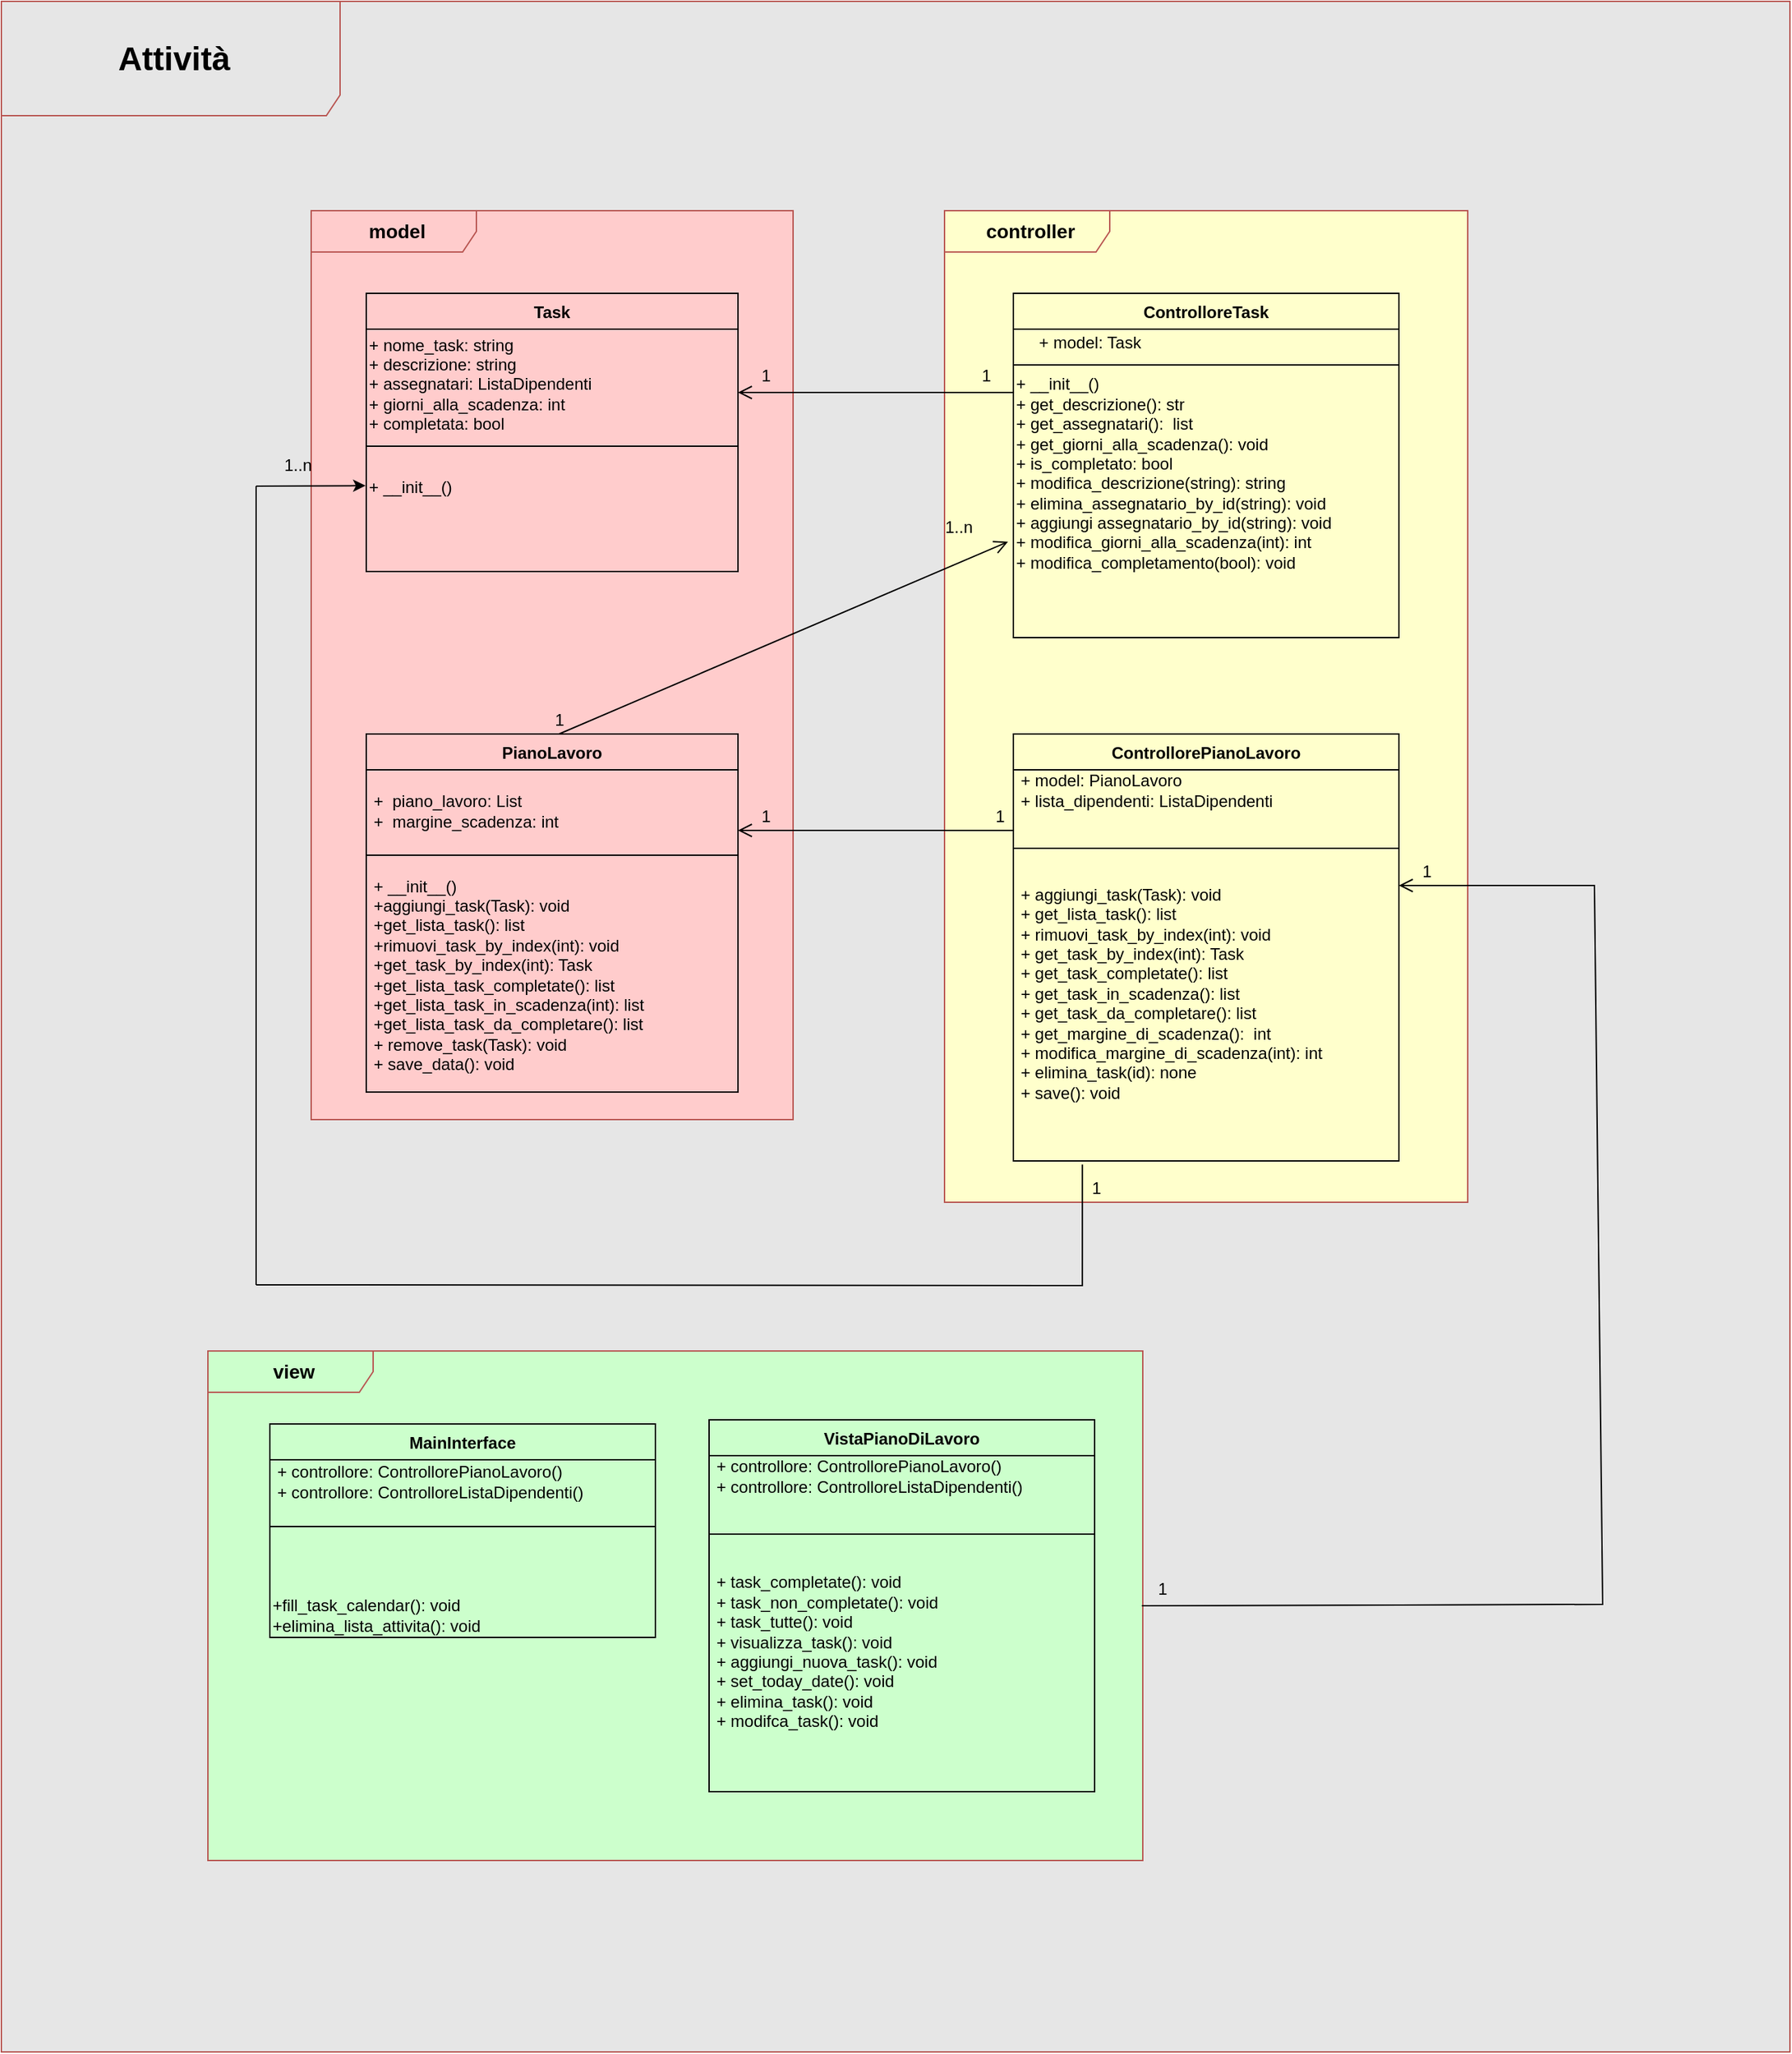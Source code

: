 <mxfile version="18.1.2" type="google"><diagram id="C5RBs43oDa-KdzZeNtuy" name="Page-1"><mxGraphModel grid="0" page="0" gridSize="10" guides="1" tooltips="1" connect="1" arrows="1" fold="1" pageScale="1" pageWidth="827" pageHeight="1169" math="0" shadow="0"><root><mxCell id="WIyWlLk6GJQsqaUBKTNV-0"/><mxCell id="WIyWlLk6GJQsqaUBKTNV-1" parent="WIyWlLk6GJQsqaUBKTNV-0"/><mxCell id="D4l3X1oQ8XKQ9FcIZuwr-25" value="&lt;b&gt;&lt;font style=&quot;font-size: 24px;&quot;&gt;Attività&lt;br&gt;&lt;/font&gt;&lt;/b&gt;" style="shape=umlFrame;whiteSpace=wrap;html=1;width=246;height=83;boundedLbl=1;verticalAlign=middle;align=center;spacingLeft=5;fillColor=#E6E6E6;strokeColor=#b85450;gradientColor=none;swimlaneFillColor=#E6E6E6;shadow=0;sketch=0;" vertex="1" parent="WIyWlLk6GJQsqaUBKTNV-1"><mxGeometry x="-175" y="-172" width="1299" height="1489" as="geometry"/></mxCell><mxCell id="D4l3X1oQ8XKQ9FcIZuwr-3" value="&lt;b&gt;&lt;font style=&quot;font-size: 14px&quot;&gt;view&lt;/font&gt;&lt;/b&gt;" style="shape=umlFrame;whiteSpace=wrap;html=1;width=120;height=30;boundedLbl=1;verticalAlign=middle;align=center;spacingLeft=5;fillColor=#CCFFCC;strokeColor=#b85450;gradientColor=none;swimlaneFillColor=#CCFFCC;shadow=0;sketch=0;" vertex="1" parent="WIyWlLk6GJQsqaUBKTNV-1"><mxGeometry x="-25" y="808" width="679" height="370" as="geometry"/></mxCell><mxCell id="D4l3X1oQ8XKQ9FcIZuwr-1" value="&lt;b&gt;&lt;font style=&quot;font-size: 14px&quot;&gt;controller&lt;/font&gt;&lt;/b&gt;" style="shape=umlFrame;whiteSpace=wrap;html=1;width=120;height=30;boundedLbl=1;verticalAlign=middle;align=center;spacingLeft=5;fillColor=#FFFFCC;strokeColor=#b85450;gradientColor=none;swimlaneFillColor=#FFFFCC;shadow=0;sketch=0;" vertex="1" parent="WIyWlLk6GJQsqaUBKTNV-1"><mxGeometry x="510" y="-20" width="380" height="720" as="geometry"/></mxCell><mxCell id="D4l3X1oQ8XKQ9FcIZuwr-0" value="&lt;b&gt;&lt;font style=&quot;font-size: 14px&quot;&gt;model&lt;/font&gt;&lt;/b&gt;" style="shape=umlFrame;whiteSpace=wrap;html=1;width=120;height=30;boundedLbl=1;verticalAlign=middle;align=center;spacingLeft=5;fillColor=#FFCCCC;strokeColor=#b85450;gradientColor=none;swimlaneFillColor=#FFCCCC;shadow=0;sketch=0;" vertex="1" parent="WIyWlLk6GJQsqaUBKTNV-1"><mxGeometry x="50" y="-20" width="350" height="660" as="geometry"/></mxCell><mxCell id="zkfFHV4jXpPFQw0GAbJ--0" value="PianoLavoro" style="swimlane;fontStyle=1;align=center;verticalAlign=top;childLayout=stackLayout;horizontal=1;startSize=26;horizontalStack=0;resizeParent=1;resizeLast=0;collapsible=1;marginBottom=0;rounded=0;shadow=0;strokeWidth=1;fillColor=#FFCCCC;" vertex="1" parent="WIyWlLk6GJQsqaUBKTNV-1"><mxGeometry x="90" y="360" width="270" height="260" as="geometry"><mxRectangle x="230" y="140" width="160" height="26" as="alternateBounds"/></mxGeometry></mxCell><mxCell id="ARtp8-XPUObO748TxBJd-7" value="&amp;nbsp; &lt;br&gt;&amp;nbsp;+ &amp;nbsp;piano_lavoro: List&lt;br&gt;&amp;nbsp;+ &amp;nbsp;margine_scadenza: int&lt;br&gt;&amp;nbsp;" style="text;html=1;align=left;verticalAlign=middle;resizable=0;points=[];autosize=1;strokeColor=none;" vertex="1" parent="zkfFHV4jXpPFQw0GAbJ--0"><mxGeometry y="26" width="270" height="60" as="geometry"/></mxCell><mxCell id="zkfFHV4jXpPFQw0GAbJ--4" value="" style="line;html=1;strokeWidth=1;align=left;verticalAlign=middle;spacingTop=-1;spacingLeft=3;spacingRight=3;rotatable=0;labelPosition=right;points=[];portConstraint=eastwest;" vertex="1" parent="zkfFHV4jXpPFQw0GAbJ--0"><mxGeometry y="86" width="270" height="4" as="geometry"/></mxCell><mxCell id="ARtp8-XPUObO748TxBJd-10" value="&amp;nbsp; &lt;br&gt;&amp;nbsp;+ __init__()&lt;br&gt;&amp;nbsp;+aggiungi_task(Task): void&lt;br&gt;&amp;nbsp;+get_lista_task(): list&lt;br&gt;&amp;nbsp;+rimuovi_task_by_index(int): void&lt;br&gt;&amp;nbsp;+get_task_by_index(int): Task&amp;nbsp;&lt;br&gt;&amp;nbsp;+get_lista_task_completate(): list&lt;br&gt;&amp;nbsp;+get_lista_task_in_scadenza(int): list&lt;br&gt;&amp;nbsp;+get_lista_task_da_completare(): list&amp;nbsp;&lt;br&gt;&amp;nbsp;+ remove_task(Task): void&amp;nbsp;&lt;br&gt;&amp;nbsp;+ save_data(): void&lt;br&gt;&amp;nbsp; &amp;nbsp;" style="text;html=1;align=left;verticalAlign=middle;resizable=0;points=[];autosize=1;strokeColor=none;" vertex="1" parent="zkfFHV4jXpPFQw0GAbJ--0"><mxGeometry y="90" width="270" height="170" as="geometry"/></mxCell><mxCell id="zkfFHV4jXpPFQw0GAbJ--6" value="ControllorePianoLavoro" style="swimlane;fontStyle=1;align=center;verticalAlign=top;childLayout=stackLayout;horizontal=1;startSize=26;horizontalStack=0;resizeParent=1;resizeLast=0;collapsible=1;marginBottom=0;rounded=0;shadow=0;strokeWidth=1;fillColor=#FFFFCC;" vertex="1" parent="WIyWlLk6GJQsqaUBKTNV-1"><mxGeometry x="560" y="360" width="280" height="310" as="geometry"><mxRectangle x="130" y="380" width="160" height="26" as="alternateBounds"/></mxGeometry></mxCell><mxCell id="MQXi9SdfLZg0pw7_xdhY-0" value="&lt;div&gt;&amp;nbsp;+ model: PianoLavoro&lt;/div&gt;&lt;div&gt;&amp;nbsp;+ lista_dipendenti: ListaDipendenti&lt;br&gt;&lt;/div&gt;" style="text;html=1;align=left;verticalAlign=middle;resizable=0;points=[];autosize=1;strokeColor=none;" vertex="1" parent="zkfFHV4jXpPFQw0GAbJ--6"><mxGeometry y="26" width="280" height="30" as="geometry"/></mxCell><mxCell id="zkfFHV4jXpPFQw0GAbJ--9" value="" style="line;html=1;strokeWidth=1;align=left;verticalAlign=middle;spacingTop=-1;spacingLeft=3;spacingRight=3;rotatable=0;labelPosition=right;points=[];portConstraint=eastwest;" vertex="1" parent="zkfFHV4jXpPFQw0GAbJ--6"><mxGeometry y="56" width="280" height="54" as="geometry"/></mxCell><mxCell id="ARtp8-XPUObO748TxBJd-12" value="&amp;nbsp;+ aggiungi_task(Task): void&lt;br&gt;&amp;nbsp;+ get_lista_task(): list&lt;br&gt;&amp;nbsp;+ rimuovi_task_by_index(int): void&lt;br&gt;&amp;nbsp;+ get_task_by_index(int): Task&lt;br&gt;&amp;nbsp;+ get_task_completate(): list&lt;br&gt;&amp;nbsp;+ get_task_in_scadenza(): list&lt;br&gt;&amp;nbsp;+ get_task_da_completare(): list&lt;br&gt;&amp;nbsp;+ get_margine_di_scadenza():&amp;nbsp; int&lt;br&gt;&amp;nbsp;+ modifica_margine_di_scadenza(int): int&lt;br&gt;&lt;div&gt;&amp;nbsp;+ elimina_task(id): none&lt;/div&gt;&lt;div&gt;&amp;nbsp;+ save(): void&lt;/div&gt;&lt;div&gt;&lt;br&gt;&lt;/div&gt;&lt;br&gt;&amp;nbsp;" style="text;html=1;align=left;verticalAlign=middle;resizable=0;points=[];autosize=1;strokeColor=none;" vertex="1" parent="zkfFHV4jXpPFQw0GAbJ--6"><mxGeometry y="110" width="280" height="200" as="geometry"/></mxCell><mxCell id="5o0fZY6qySBNZTVfCfYm-6" value="ControlloreTask" style="swimlane;fontStyle=1;align=center;verticalAlign=top;childLayout=stackLayout;horizontal=1;startSize=26;horizontalStack=0;resizeParent=1;resizeLast=0;collapsible=1;marginBottom=0;rounded=0;shadow=0;strokeWidth=1;fillColor=#FFFFCC;" vertex="1" parent="WIyWlLk6GJQsqaUBKTNV-1"><mxGeometry x="560" y="40" width="280" height="250" as="geometry"><mxRectangle x="130" y="380" width="160" height="26" as="alternateBounds"/></mxGeometry></mxCell><mxCell id="ARtp8-XPUObO748TxBJd-4" value="&amp;nbsp; &amp;nbsp; &amp;nbsp;+ model: Task&amp;nbsp;" style="text;html=1;align=left;verticalAlign=middle;resizable=0;points=[];autosize=1;strokeColor=none;" vertex="1" parent="5o0fZY6qySBNZTVfCfYm-6"><mxGeometry y="26" width="280" height="20" as="geometry"/></mxCell><mxCell id="5o0fZY6qySBNZTVfCfYm-9" value="" style="line;html=1;strokeWidth=1;align=left;verticalAlign=middle;spacingTop=-1;spacingLeft=3;spacingRight=3;rotatable=0;labelPosition=right;points=[];portConstraint=eastwest;" vertex="1" parent="5o0fZY6qySBNZTVfCfYm-6"><mxGeometry y="46" width="280" height="12" as="geometry"/></mxCell><mxCell id="ARtp8-XPUObO748TxBJd-5" value="&lt;div&gt;&lt;span&gt;+ __init__()&lt;/span&gt;&lt;br&gt;&lt;/div&gt;&lt;div&gt;+ get_descrizione(): str&lt;/div&gt;&lt;div&gt;+ get_assegnatari():&amp;nbsp; list&lt;/div&gt;&lt;div&gt;+ get_giorni_alla_scadenza(): void&amp;nbsp;&lt;/div&gt;&lt;div&gt;+ is_completato: bool&amp;nbsp;&lt;/div&gt;&lt;div&gt;+ modifica_descrizione(string): string&lt;/div&gt;&lt;div&gt;+ elimina_assegnatario_by_id(string): void&lt;/div&gt;&lt;div&gt;+ aggiungi assegnatario_by_id(string): void&lt;br&gt;&lt;/div&gt;&lt;div&gt;+ modifica_giorni_alla_scadenza(int): int&lt;br&gt;&lt;/div&gt;&lt;div&gt;+ modifica_completamento(bool): void&lt;/div&gt;&lt;span&gt;&lt;div&gt;&lt;br&gt;&lt;/div&gt;&lt;/span&gt;" style="text;html=1;align=left;verticalAlign=middle;resizable=0;points=[];autosize=1;strokeColor=none;" vertex="1" parent="5o0fZY6qySBNZTVfCfYm-6"><mxGeometry y="58" width="280" height="160" as="geometry"/></mxCell><mxCell id="5o0fZY6qySBNZTVfCfYm-12" value="Task" style="swimlane;fontStyle=1;align=center;verticalAlign=top;childLayout=stackLayout;horizontal=1;startSize=26;horizontalStack=0;resizeParent=1;resizeLast=0;collapsible=1;marginBottom=0;rounded=0;shadow=0;strokeWidth=1;fillColor=#FFCCCC;" vertex="1" parent="WIyWlLk6GJQsqaUBKTNV-1"><mxGeometry x="90" y="40" width="270" height="202" as="geometry"><mxRectangle x="130" y="380" width="160" height="26" as="alternateBounds"/></mxGeometry></mxCell><mxCell id="ARtp8-XPUObO748TxBJd-0" value="+ nome_task: string&lt;br&gt;+ descrizione: string&lt;br&gt;+ assegnatari: ListaDipendenti&lt;br&gt;+ giorni_alla_scadenza: int&lt;br&gt;+ completata: bool" style="text;html=1;align=left;verticalAlign=middle;resizable=0;points=[];autosize=1;strokeColor=none;" vertex="1" parent="5o0fZY6qySBNZTVfCfYm-12"><mxGeometry y="26" width="270" height="80" as="geometry"/></mxCell><mxCell id="5o0fZY6qySBNZTVfCfYm-15" value="" style="line;html=1;strokeWidth=1;align=left;verticalAlign=middle;spacingTop=-1;spacingLeft=3;spacingRight=3;rotatable=0;labelPosition=right;points=[];portConstraint=eastwest;" vertex="1" parent="5o0fZY6qySBNZTVfCfYm-12"><mxGeometry y="106" width="270" height="10" as="geometry"/></mxCell><mxCell id="ARtp8-XPUObO748TxBJd-2" value="&lt;br&gt;+ __init__()&lt;br&gt;&amp;nbsp;" style="text;html=1;align=left;verticalAlign=middle;resizable=0;points=[];autosize=1;strokeColor=none;" vertex="1" parent="5o0fZY6qySBNZTVfCfYm-12"><mxGeometry y="116" width="270" height="50" as="geometry"/></mxCell><mxCell id="zlhv6wrrI84sq3-Gk234-0" value="VistaPianoDiLavoro" style="swimlane;fontStyle=1;align=center;verticalAlign=top;childLayout=stackLayout;horizontal=1;startSize=26;horizontalStack=0;resizeParent=1;resizeLast=0;collapsible=1;marginBottom=0;rounded=0;shadow=0;strokeWidth=1;fillColor=#CCFFCC;" vertex="1" parent="WIyWlLk6GJQsqaUBKTNV-1"><mxGeometry x="339" y="858" width="280" height="270" as="geometry"><mxRectangle x="130" y="380" width="160" height="26" as="alternateBounds"/></mxGeometry></mxCell><mxCell id="zlhv6wrrI84sq3-Gk234-1" value="&amp;nbsp;+ controllore: ControllorePianoLavoro()&lt;br&gt;&amp;nbsp;+ controllore: ControlloreListaDipendenti()" style="text;html=1;align=left;verticalAlign=middle;resizable=0;points=[];autosize=1;strokeColor=none;" vertex="1" parent="zlhv6wrrI84sq3-Gk234-0"><mxGeometry y="26" width="280" height="30" as="geometry"/></mxCell><mxCell id="zlhv6wrrI84sq3-Gk234-2" value="" style="line;html=1;strokeWidth=1;align=left;verticalAlign=middle;spacingTop=-1;spacingLeft=3;spacingRight=3;rotatable=0;labelPosition=right;points=[];portConstraint=eastwest;" vertex="1" parent="zlhv6wrrI84sq3-Gk234-0"><mxGeometry y="56" width="280" height="54" as="geometry"/></mxCell><mxCell id="zlhv6wrrI84sq3-Gk234-3" value="&amp;nbsp;+ task_completate(): void&lt;br&gt;&amp;nbsp;+ task_non_completate(): void&lt;br&gt;&amp;nbsp;+ task_tutte(): void&lt;br&gt;&amp;nbsp;+ visualizza_task(): void&lt;br&gt;&amp;nbsp;+ aggiungi_nuova_task(): void&lt;br&gt;&amp;nbsp;+ set_today_date(): void&lt;br&gt;&amp;nbsp;+ elimina_task(): void&lt;br&gt;&amp;nbsp;+ modifca_task(): void&lt;br&gt;&lt;div&gt;&lt;br&gt;&lt;/div&gt;&lt;br&gt;&amp;nbsp;" style="text;html=1;align=left;verticalAlign=middle;resizable=0;points=[];autosize=1;strokeColor=none;" vertex="1" parent="zlhv6wrrI84sq3-Gk234-0"><mxGeometry y="110" width="280" height="160" as="geometry"/></mxCell><mxCell id="D4l3X1oQ8XKQ9FcIZuwr-2" value="" style="endArrow=open;startArrow=none;endFill=0;startFill=0;endSize=8;html=1;verticalAlign=bottom;labelBackgroundColor=none;strokeWidth=1;rounded=0;exitX=0.002;exitY=0.121;exitDx=0;exitDy=0;exitPerimeter=0;" edge="1" parent="WIyWlLk6GJQsqaUBKTNV-1"><mxGeometry width="160" relative="1" as="geometry"><mxPoint x="560" y="430" as="sourcePoint"/><mxPoint x="360" y="430" as="targetPoint"/></mxGeometry></mxCell><mxCell id="D4l3X1oQ8XKQ9FcIZuwr-5" value="" style="endArrow=open;startArrow=none;endFill=0;startFill=0;endSize=8;html=1;verticalAlign=bottom;labelBackgroundColor=none;strokeWidth=1;rounded=0;exitX=0.999;exitY=0.5;exitDx=0;exitDy=0;exitPerimeter=0;" edge="1" parent="WIyWlLk6GJQsqaUBKTNV-1" source="D4l3X1oQ8XKQ9FcIZuwr-3"><mxGeometry width="160" relative="1" as="geometry"><mxPoint x="653" y="992" as="sourcePoint"/><mxPoint x="840" y="470" as="targetPoint"/><Array as="points"><mxPoint x="988" y="992"/><mxPoint x="982" y="470"/></Array></mxGeometry></mxCell><mxCell id="D4l3X1oQ8XKQ9FcIZuwr-6" value="" style="endArrow=open;startArrow=none;endFill=0;startFill=0;endSize=8;html=1;verticalAlign=bottom;labelBackgroundColor=none;strokeWidth=1;rounded=0;exitX=0.5;exitY=0;exitDx=0;exitDy=0;entryX=-0.014;entryY=0.765;entryDx=0;entryDy=0;entryPerimeter=0;" edge="1" parent="WIyWlLk6GJQsqaUBKTNV-1" target="ARtp8-XPUObO748TxBJd-5"><mxGeometry width="160" relative="1" as="geometry"><mxPoint x="230" y="360" as="sourcePoint"/><mxPoint x="590.78" y="192.56" as="targetPoint"/></mxGeometry></mxCell><mxCell id="D4l3X1oQ8XKQ9FcIZuwr-7" value="" style="endArrow=open;startArrow=none;endFill=0;startFill=0;endSize=8;html=1;verticalAlign=bottom;labelBackgroundColor=none;strokeWidth=1;rounded=0;exitX=0;exitY=0.111;exitDx=0;exitDy=0;exitPerimeter=0;" edge="1" parent="WIyWlLk6GJQsqaUBKTNV-1"><mxGeometry width="160" relative="1" as="geometry"><mxPoint x="560" y="112" as="sourcePoint"/><mxPoint x="360" y="112" as="targetPoint"/></mxGeometry></mxCell><mxCell id="D4l3X1oQ8XKQ9FcIZuwr-9" value="" style="endArrow=none;html=1;endSize=12;startArrow=none;startSize=14;startFill=0;edgeStyle=orthogonalEdgeStyle;align=center;verticalAlign=bottom;endFill=0;rounded=0;entryX=0.179;entryY=1.013;entryDx=0;entryDy=0;entryPerimeter=0;" edge="1" parent="WIyWlLk6GJQsqaUBKTNV-1" target="ARtp8-XPUObO748TxBJd-12"><mxGeometry y="3" relative="1" as="geometry"><mxPoint x="10" y="760" as="sourcePoint"/><mxPoint x="1060" y="680" as="targetPoint"/></mxGeometry></mxCell><mxCell id="D4l3X1oQ8XKQ9FcIZuwr-10" value="" style="endArrow=none;html=1;rounded=0;" edge="1" parent="WIyWlLk6GJQsqaUBKTNV-1"><mxGeometry width="50" height="50" relative="1" as="geometry"><mxPoint x="10" y="760" as="sourcePoint"/><mxPoint x="10" y="180" as="targetPoint"/></mxGeometry></mxCell><mxCell id="D4l3X1oQ8XKQ9FcIZuwr-11" value="1..n" style="text;html=1;align=center;verticalAlign=middle;resizable=0;points=[];autosize=1;strokeColor=none;fillColor=none;" vertex="1" parent="WIyWlLk6GJQsqaUBKTNV-1"><mxGeometry x="20" y="155" width="40" height="20" as="geometry"/></mxCell><mxCell id="D4l3X1oQ8XKQ9FcIZuwr-12" value="" style="endArrow=classic;html=1;rounded=0;entryX=-0.002;entryY=0.473;entryDx=0;entryDy=0;entryPerimeter=0;" edge="1" parent="WIyWlLk6GJQsqaUBKTNV-1" target="ARtp8-XPUObO748TxBJd-2"><mxGeometry width="50" height="50" relative="1" as="geometry"><mxPoint x="10" y="180" as="sourcePoint"/><mxPoint x="320" y="200" as="targetPoint"/></mxGeometry></mxCell><mxCell id="D4l3X1oQ8XKQ9FcIZuwr-13" value="1" style="text;html=1;align=center;verticalAlign=middle;resizable=0;points=[];autosize=1;strokeColor=none;fillColor=none;" vertex="1" parent="WIyWlLk6GJQsqaUBKTNV-1"><mxGeometry x="220" y="340" width="20" height="20" as="geometry"/></mxCell><mxCell id="D4l3X1oQ8XKQ9FcIZuwr-14" value="1" style="text;html=1;align=center;verticalAlign=middle;resizable=0;points=[];autosize=1;strokeColor=none;fillColor=none;" vertex="1" parent="WIyWlLk6GJQsqaUBKTNV-1"><mxGeometry x="370" y="90" width="20" height="20" as="geometry"/></mxCell><mxCell id="D4l3X1oQ8XKQ9FcIZuwr-15" value="1" style="text;html=1;align=center;verticalAlign=middle;resizable=0;points=[];autosize=1;strokeColor=none;fillColor=none;" vertex="1" parent="WIyWlLk6GJQsqaUBKTNV-1"><mxGeometry x="530" y="90" width="20" height="20" as="geometry"/></mxCell><mxCell id="D4l3X1oQ8XKQ9FcIZuwr-19" value="1..n" style="text;html=1;align=center;verticalAlign=middle;resizable=0;points=[];autosize=1;strokeColor=none;fillColor=none;" vertex="1" parent="WIyWlLk6GJQsqaUBKTNV-1"><mxGeometry x="500" y="200" width="40" height="20" as="geometry"/></mxCell><mxCell id="D4l3X1oQ8XKQ9FcIZuwr-20" value="1" style="text;html=1;align=center;verticalAlign=middle;resizable=0;points=[];autosize=1;strokeColor=none;fillColor=none;" vertex="1" parent="WIyWlLk6GJQsqaUBKTNV-1"><mxGeometry x="370" y="410" width="20" height="20" as="geometry"/></mxCell><mxCell id="D4l3X1oQ8XKQ9FcIZuwr-21" value="1" style="text;html=1;align=center;verticalAlign=middle;resizable=0;points=[];autosize=1;strokeColor=none;fillColor=none;" vertex="1" parent="WIyWlLk6GJQsqaUBKTNV-1"><mxGeometry x="540" y="410" width="20" height="20" as="geometry"/></mxCell><mxCell id="D4l3X1oQ8XKQ9FcIZuwr-22" value="1" style="text;html=1;align=center;verticalAlign=middle;resizable=0;points=[];autosize=1;strokeColor=none;fillColor=none;" vertex="1" parent="WIyWlLk6GJQsqaUBKTNV-1"><mxGeometry x="850" y="450" width="20" height="20" as="geometry"/></mxCell><mxCell id="D4l3X1oQ8XKQ9FcIZuwr-23" value="1" style="text;html=1;align=center;verticalAlign=middle;resizable=0;points=[];autosize=1;strokeColor=none;fillColor=none;" vertex="1" parent="WIyWlLk6GJQsqaUBKTNV-1"><mxGeometry x="658" y="971" width="20" height="20" as="geometry"/></mxCell><mxCell id="D4l3X1oQ8XKQ9FcIZuwr-24" value="1" style="text;html=1;align=center;verticalAlign=middle;resizable=0;points=[];autosize=1;strokeColor=none;fillColor=none;" vertex="1" parent="WIyWlLk6GJQsqaUBKTNV-1"><mxGeometry x="610" y="680" width="20" height="20" as="geometry"/></mxCell><mxCell id="w-hq39HS-g9J_1kC9_PJ-0" value="MainInterface" style="swimlane;fontStyle=1;align=center;verticalAlign=top;childLayout=stackLayout;horizontal=1;startSize=26;horizontalStack=0;resizeParent=1;resizeLast=0;collapsible=1;marginBottom=0;rounded=0;shadow=0;strokeWidth=1;fillColor=#CCFFCC;" vertex="1" parent="WIyWlLk6GJQsqaUBKTNV-1"><mxGeometry x="20" y="861" width="280" height="155" as="geometry"><mxRectangle x="130" y="380" width="160" height="26" as="alternateBounds"/></mxGeometry></mxCell><mxCell id="w-hq39HS-g9J_1kC9_PJ-2" value="" style="line;html=1;strokeWidth=1;align=left;verticalAlign=middle;spacingTop=-1;spacingLeft=3;spacingRight=3;rotatable=0;labelPosition=right;points=[];portConstraint=eastwest;" vertex="1" parent="w-hq39HS-g9J_1kC9_PJ-0"><mxGeometry y="26" width="280" height="97" as="geometry"/></mxCell><mxCell id="w-hq39HS-g9J_1kC9_PJ-3" value="+fill_task_calendar(): void&lt;br&gt;+elimina_lista_attivita(): void" style="text;html=1;align=left;verticalAlign=middle;resizable=0;points=[];autosize=1;strokeColor=none;" vertex="1" parent="w-hq39HS-g9J_1kC9_PJ-0"><mxGeometry y="123" width="280" height="32" as="geometry"/></mxCell><mxCell id="w-hq39HS-g9J_1kC9_PJ-5" value="&lt;span style=&quot;&quot;&gt;&amp;nbsp;+ controllore: ControllorePianoLavoro()&lt;/span&gt;&lt;br style=&quot;&quot;&gt;&lt;span style=&quot;&quot;&gt;&amp;nbsp;+ controllore: ControlloreListaDipendenti()&lt;/span&gt;" style="text;html=1;strokeColor=none;fillColor=none;align=left;verticalAlign=middle;whiteSpace=wrap;rounded=0;" vertex="1" parent="WIyWlLk6GJQsqaUBKTNV-1"><mxGeometry x="20" y="888" width="254" height="30" as="geometry"/></mxCell></root></mxGraphModel></diagram></mxfile>